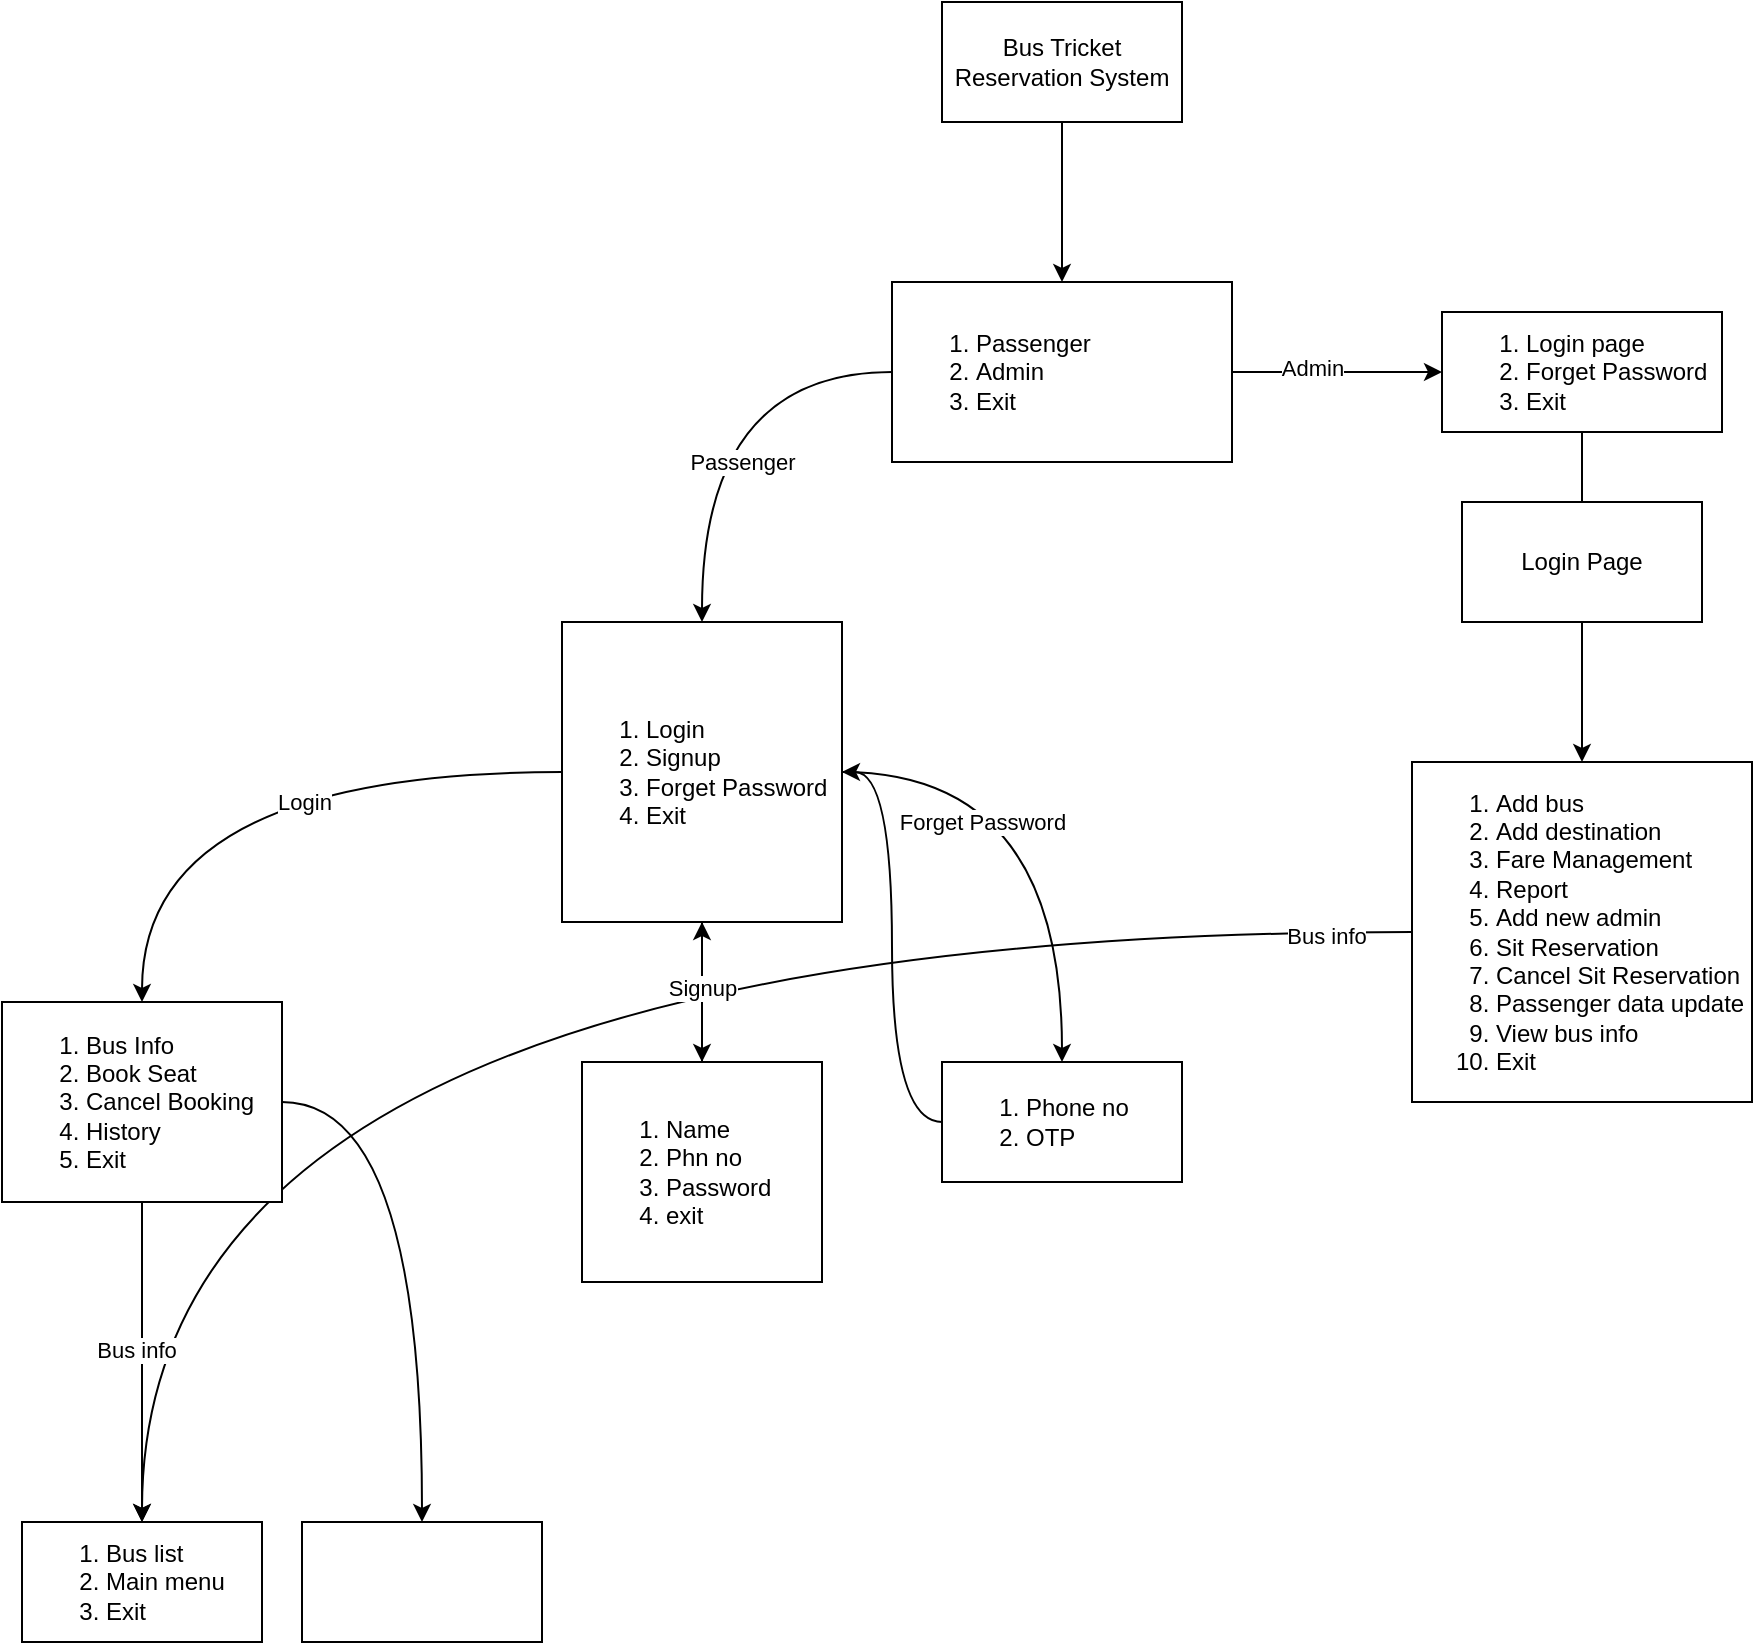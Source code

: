 <mxfile version="24.3.1" type="github">
  <diagram name="Page-1" id="e51O0oBJZV6Ah2vQXfeN">
    <mxGraphModel dx="2045" dy="615" grid="1" gridSize="10" guides="1" tooltips="1" connect="1" arrows="1" fold="1" page="1" pageScale="1" pageWidth="850" pageHeight="1100" math="0" shadow="0">
      <root>
        <mxCell id="0" />
        <mxCell id="1" parent="0" />
        <mxCell id="u64dk6sUSCg-ExNK8me7-5" value="" style="edgeStyle=orthogonalEdgeStyle;rounded=0;orthogonalLoop=1;jettySize=auto;html=1;" edge="1" parent="1" source="u64dk6sUSCg-ExNK8me7-1" target="u64dk6sUSCg-ExNK8me7-4">
          <mxGeometry relative="1" as="geometry" />
        </mxCell>
        <mxCell id="u64dk6sUSCg-ExNK8me7-1" value="Bus Tricket Reservation System" style="rounded=0;whiteSpace=wrap;html=1;" vertex="1" parent="1">
          <mxGeometry x="350" y="10" width="120" height="60" as="geometry" />
        </mxCell>
        <mxCell id="u64dk6sUSCg-ExNK8me7-7" value="" style="edgeStyle=orthogonalEdgeStyle;rounded=0;orthogonalLoop=1;jettySize=auto;html=1;curved=1;" edge="1" parent="1" source="u64dk6sUSCg-ExNK8me7-4" target="u64dk6sUSCg-ExNK8me7-6">
          <mxGeometry relative="1" as="geometry" />
        </mxCell>
        <mxCell id="u64dk6sUSCg-ExNK8me7-8" value="Passenger" style="edgeLabel;html=1;align=center;verticalAlign=middle;resizable=0;points=[];" vertex="1" connectable="0" parent="u64dk6sUSCg-ExNK8me7-7">
          <mxGeometry x="0.138" y="-1" relative="1" as="geometry">
            <mxPoint x="21" y="15" as="offset" />
          </mxGeometry>
        </mxCell>
        <mxCell id="u64dk6sUSCg-ExNK8me7-13" value="" style="edgeStyle=orthogonalEdgeStyle;rounded=0;orthogonalLoop=1;jettySize=auto;html=1;" edge="1" parent="1" source="u64dk6sUSCg-ExNK8me7-4" target="u64dk6sUSCg-ExNK8me7-12">
          <mxGeometry relative="1" as="geometry" />
        </mxCell>
        <mxCell id="u64dk6sUSCg-ExNK8me7-14" value="Admin" style="edgeLabel;html=1;align=center;verticalAlign=middle;resizable=0;points=[];" vertex="1" connectable="0" parent="u64dk6sUSCg-ExNK8me7-13">
          <mxGeometry x="-0.243" y="2" relative="1" as="geometry">
            <mxPoint as="offset" />
          </mxGeometry>
        </mxCell>
        <mxCell id="u64dk6sUSCg-ExNK8me7-4" value="&lt;ol&gt;&lt;li&gt;Passenger&lt;/li&gt;&lt;li&gt;Admin&lt;/li&gt;&lt;li&gt;Exit&lt;/li&gt;&lt;/ol&gt;" style="rounded=0;whiteSpace=wrap;html=1;align=left;" vertex="1" parent="1">
          <mxGeometry x="325" y="150" width="170" height="90" as="geometry" />
        </mxCell>
        <mxCell id="u64dk6sUSCg-ExNK8me7-21" value="" style="edgeStyle=orthogonalEdgeStyle;rounded=0;orthogonalLoop=1;jettySize=auto;html=1;curved=1;" edge="1" parent="1" source="u64dk6sUSCg-ExNK8me7-6" target="u64dk6sUSCg-ExNK8me7-20">
          <mxGeometry relative="1" as="geometry" />
        </mxCell>
        <mxCell id="u64dk6sUSCg-ExNK8me7-22" value="Login" style="edgeLabel;html=1;align=center;verticalAlign=middle;resizable=0;points=[];" vertex="1" connectable="0" parent="u64dk6sUSCg-ExNK8me7-21">
          <mxGeometry x="-0.16" y="-1" relative="1" as="geometry">
            <mxPoint x="7" y="16" as="offset" />
          </mxGeometry>
        </mxCell>
        <mxCell id="u64dk6sUSCg-ExNK8me7-24" value="" style="edgeStyle=orthogonalEdgeStyle;rounded=0;orthogonalLoop=1;jettySize=auto;html=1;" edge="1" parent="1" source="u64dk6sUSCg-ExNK8me7-6" target="u64dk6sUSCg-ExNK8me7-23">
          <mxGeometry relative="1" as="geometry" />
        </mxCell>
        <mxCell id="u64dk6sUSCg-ExNK8me7-29" value="" style="edgeStyle=orthogonalEdgeStyle;rounded=0;orthogonalLoop=1;jettySize=auto;html=1;curved=1;" edge="1" parent="1" source="u64dk6sUSCg-ExNK8me7-6" target="u64dk6sUSCg-ExNK8me7-28">
          <mxGeometry relative="1" as="geometry" />
        </mxCell>
        <mxCell id="u64dk6sUSCg-ExNK8me7-31" value="Forget Password" style="edgeLabel;html=1;align=center;verticalAlign=middle;resizable=0;points=[];" vertex="1" connectable="0" parent="u64dk6sUSCg-ExNK8me7-29">
          <mxGeometry x="-0.455" y="1" relative="1" as="geometry">
            <mxPoint y="26" as="offset" />
          </mxGeometry>
        </mxCell>
        <mxCell id="u64dk6sUSCg-ExNK8me7-6" value="&lt;ol&gt;&lt;li&gt;Login&lt;/li&gt;&lt;li&gt;Signup&lt;/li&gt;&lt;li style=&quot;&quot;&gt;Forget Password&lt;/li&gt;&lt;li style=&quot;&quot;&gt;Exit&lt;/li&gt;&lt;/ol&gt;" style="whiteSpace=wrap;html=1;rounded=0;align=left;" vertex="1" parent="1">
          <mxGeometry x="160" y="320" width="140" height="150" as="geometry" />
        </mxCell>
        <mxCell id="u64dk6sUSCg-ExNK8me7-37" style="edgeStyle=orthogonalEdgeStyle;rounded=0;orthogonalLoop=1;jettySize=auto;html=1;entryX=0.5;entryY=0;entryDx=0;entryDy=0;curved=1;" edge="1" parent="1" source="u64dk6sUSCg-ExNK8me7-9" target="u64dk6sUSCg-ExNK8me7-34">
          <mxGeometry relative="1" as="geometry" />
        </mxCell>
        <mxCell id="u64dk6sUSCg-ExNK8me7-38" value="Bus info" style="edgeLabel;html=1;align=center;verticalAlign=middle;resizable=0;points=[];" vertex="1" connectable="0" parent="u64dk6sUSCg-ExNK8me7-37">
          <mxGeometry x="-0.907" y="2" relative="1" as="geometry">
            <mxPoint as="offset" />
          </mxGeometry>
        </mxCell>
        <mxCell id="u64dk6sUSCg-ExNK8me7-9" value="&lt;ol&gt;&lt;li&gt;Add bus&lt;/li&gt;&lt;li&gt;Add destination&lt;/li&gt;&lt;li&gt;Fare Management&lt;/li&gt;&lt;li&gt;Report&lt;/li&gt;&lt;li&gt;Add new admin&lt;/li&gt;&lt;li&gt;Sit Reservation&lt;/li&gt;&lt;li&gt;Cancel Sit Reservation&lt;/li&gt;&lt;li&gt;Passenger data update&lt;/li&gt;&lt;li&gt;View bus info&lt;/li&gt;&lt;li&gt;Exit&lt;/li&gt;&lt;/ol&gt;" style="whiteSpace=wrap;html=1;rounded=0;align=left;" vertex="1" parent="1">
          <mxGeometry x="585" y="390" width="170" height="170" as="geometry" />
        </mxCell>
        <mxCell id="u64dk6sUSCg-ExNK8me7-17" value="" style="edgeStyle=orthogonalEdgeStyle;rounded=0;orthogonalLoop=1;jettySize=auto;html=1;" edge="1" parent="1" source="u64dk6sUSCg-ExNK8me7-12" target="u64dk6sUSCg-ExNK8me7-9">
          <mxGeometry relative="1" as="geometry" />
        </mxCell>
        <mxCell id="u64dk6sUSCg-ExNK8me7-12" value="&lt;ol&gt;&lt;li&gt;Login page&lt;/li&gt;&lt;li&gt;Forget Password&lt;/li&gt;&lt;li&gt;Exit&lt;/li&gt;&lt;/ol&gt;" style="whiteSpace=wrap;html=1;align=left;rounded=0;" vertex="1" parent="1">
          <mxGeometry x="600" y="165" width="140" height="60" as="geometry" />
        </mxCell>
        <mxCell id="u64dk6sUSCg-ExNK8me7-19" value="Login Page" style="rounded=0;whiteSpace=wrap;html=1;" vertex="1" parent="1">
          <mxGeometry x="610" y="260" width="120" height="60" as="geometry" />
        </mxCell>
        <mxCell id="u64dk6sUSCg-ExNK8me7-35" style="edgeStyle=orthogonalEdgeStyle;rounded=0;orthogonalLoop=1;jettySize=auto;html=1;curved=1;" edge="1" parent="1" source="u64dk6sUSCg-ExNK8me7-20" target="u64dk6sUSCg-ExNK8me7-34">
          <mxGeometry relative="1" as="geometry" />
        </mxCell>
        <mxCell id="u64dk6sUSCg-ExNK8me7-36" value="Bus info" style="edgeLabel;html=1;align=center;verticalAlign=middle;resizable=0;points=[];" vertex="1" connectable="0" parent="u64dk6sUSCg-ExNK8me7-35">
          <mxGeometry x="-0.073" y="-3" relative="1" as="geometry">
            <mxPoint as="offset" />
          </mxGeometry>
        </mxCell>
        <mxCell id="u64dk6sUSCg-ExNK8me7-40" value="" style="edgeStyle=orthogonalEdgeStyle;rounded=0;orthogonalLoop=1;jettySize=auto;html=1;curved=1;" edge="1" parent="1" source="u64dk6sUSCg-ExNK8me7-20" target="u64dk6sUSCg-ExNK8me7-39">
          <mxGeometry relative="1" as="geometry" />
        </mxCell>
        <mxCell id="u64dk6sUSCg-ExNK8me7-20" value="&lt;ol&gt;&lt;li&gt;Bus Info&lt;/li&gt;&lt;li&gt;Book Seat&lt;/li&gt;&lt;li&gt;Cancel Booking&lt;/li&gt;&lt;li&gt;History&lt;/li&gt;&lt;li&gt;Exit&lt;/li&gt;&lt;/ol&gt;" style="whiteSpace=wrap;html=1;align=left;rounded=0;" vertex="1" parent="1">
          <mxGeometry x="-120" y="510" width="140" height="100" as="geometry" />
        </mxCell>
        <mxCell id="u64dk6sUSCg-ExNK8me7-25" style="edgeStyle=orthogonalEdgeStyle;rounded=0;orthogonalLoop=1;jettySize=auto;html=1;" edge="1" parent="1" source="u64dk6sUSCg-ExNK8me7-23" target="u64dk6sUSCg-ExNK8me7-6">
          <mxGeometry relative="1" as="geometry" />
        </mxCell>
        <mxCell id="u64dk6sUSCg-ExNK8me7-30" value="Signup" style="edgeLabel;html=1;align=center;verticalAlign=middle;resizable=0;points=[];" vertex="1" connectable="0" parent="u64dk6sUSCg-ExNK8me7-25">
          <mxGeometry x="0.053" relative="1" as="geometry">
            <mxPoint as="offset" />
          </mxGeometry>
        </mxCell>
        <mxCell id="u64dk6sUSCg-ExNK8me7-23" value="&lt;ol&gt;&lt;li&gt;Name&lt;/li&gt;&lt;li&gt;Phn no&lt;/li&gt;&lt;li&gt;Password&lt;/li&gt;&lt;li&gt;exit&lt;/li&gt;&lt;/ol&gt;" style="whiteSpace=wrap;html=1;align=left;rounded=0;" vertex="1" parent="1">
          <mxGeometry x="170" y="540" width="120" height="110" as="geometry" />
        </mxCell>
        <mxCell id="u64dk6sUSCg-ExNK8me7-32" style="edgeStyle=orthogonalEdgeStyle;rounded=0;orthogonalLoop=1;jettySize=auto;html=1;entryX=1;entryY=0.5;entryDx=0;entryDy=0;curved=1;" edge="1" parent="1" source="u64dk6sUSCg-ExNK8me7-28" target="u64dk6sUSCg-ExNK8me7-6">
          <mxGeometry relative="1" as="geometry">
            <mxPoint x="410" y="450" as="targetPoint" />
          </mxGeometry>
        </mxCell>
        <mxCell id="u64dk6sUSCg-ExNK8me7-28" value="&lt;ol&gt;&lt;li&gt;Phone no&lt;/li&gt;&lt;li&gt;OTP&lt;/li&gt;&lt;/ol&gt;" style="whiteSpace=wrap;html=1;align=left;rounded=0;" vertex="1" parent="1">
          <mxGeometry x="350" y="540" width="120" height="60" as="geometry" />
        </mxCell>
        <mxCell id="u64dk6sUSCg-ExNK8me7-34" value="&lt;ol&gt;&lt;li&gt;Bus list&lt;/li&gt;&lt;li&gt;Main menu&lt;/li&gt;&lt;li&gt;Exit&lt;/li&gt;&lt;/ol&gt;" style="rounded=0;whiteSpace=wrap;html=1;align=left;" vertex="1" parent="1">
          <mxGeometry x="-110" y="770" width="120" height="60" as="geometry" />
        </mxCell>
        <mxCell id="u64dk6sUSCg-ExNK8me7-39" value="" style="whiteSpace=wrap;html=1;align=left;rounded=0;" vertex="1" parent="1">
          <mxGeometry x="30" y="770" width="120" height="60" as="geometry" />
        </mxCell>
      </root>
    </mxGraphModel>
  </diagram>
</mxfile>
